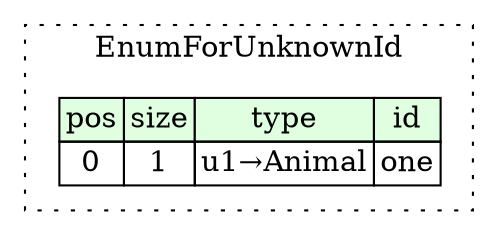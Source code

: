 digraph {
	rankdir=LR;
	node [shape=plaintext];
	subgraph cluster__enum_for_unknown_id {
		label="EnumForUnknownId";
		graph[style=dotted];

		enum_for_unknown_id__seq [label=<<TABLE BORDER="0" CELLBORDER="1" CELLSPACING="0">
			<TR><TD BGCOLOR="#E0FFE0">pos</TD><TD BGCOLOR="#E0FFE0">size</TD><TD BGCOLOR="#E0FFE0">type</TD><TD BGCOLOR="#E0FFE0">id</TD></TR>
			<TR><TD PORT="one_pos">0</TD><TD PORT="one_size">1</TD><TD>u1→Animal</TD><TD PORT="one_type">one</TD></TR>
		</TABLE>>];
	}
}
